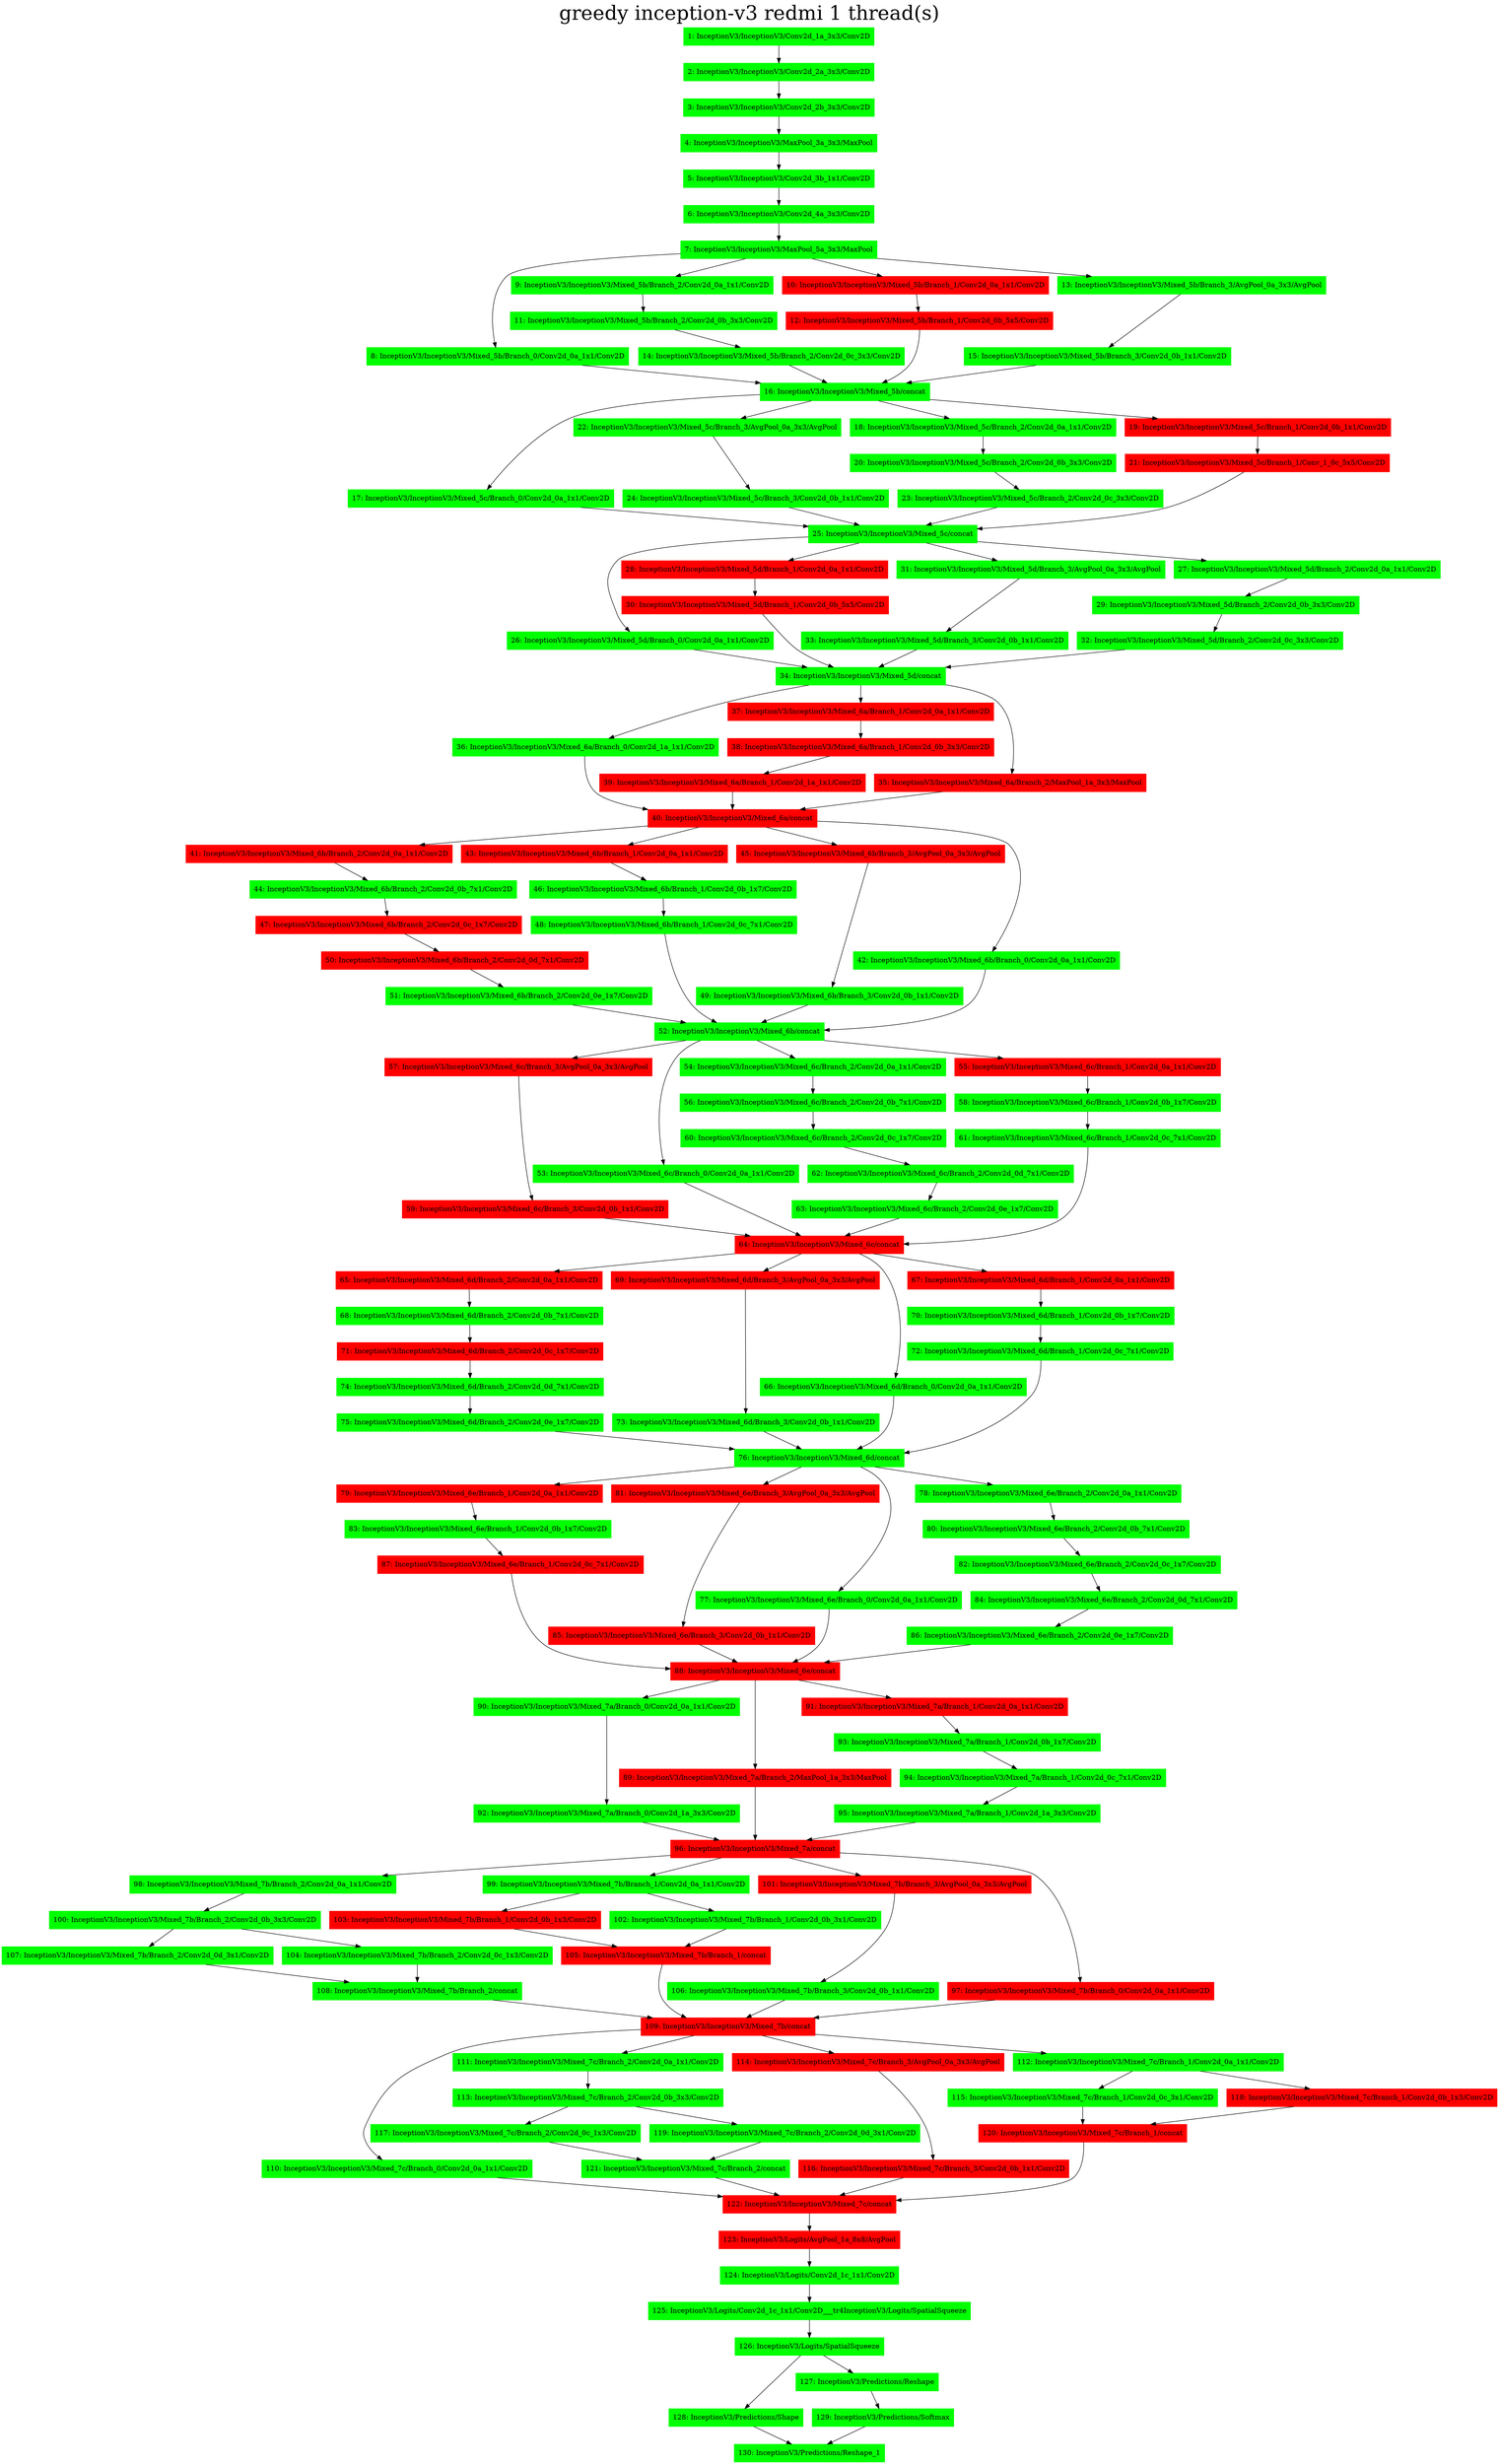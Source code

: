 digraph G {
label     = "greedy inception-v3 redmi 1 thread(s)"
    labelloc  =  t // t: Place the graph's title on top.
    fontsize  = 40 // Make title stand out by giving a large font size
    fontcolor = black"1: InceptionV3/InceptionV3/Conv2d_1a_3x3/Conv2D"->"2: InceptionV3/InceptionV3/Conv2d_2a_3x3/Conv2D";
"1: InceptionV3/InceptionV3/Conv2d_1a_3x3/Conv2D" [shape=box,style=filled,color=green];
"2: InceptionV3/InceptionV3/Conv2d_2a_3x3/Conv2D"->"3: InceptionV3/InceptionV3/Conv2d_2b_3x3/Conv2D";
"2: InceptionV3/InceptionV3/Conv2d_2a_3x3/Conv2D" [shape=box,style=filled,color=green];
"3: InceptionV3/InceptionV3/Conv2d_2b_3x3/Conv2D"->"4: InceptionV3/InceptionV3/MaxPool_3a_3x3/MaxPool";
"3: InceptionV3/InceptionV3/Conv2d_2b_3x3/Conv2D" [shape=box,style=filled,color=green];
"4: InceptionV3/InceptionV3/MaxPool_3a_3x3/MaxPool"->"5: InceptionV3/InceptionV3/Conv2d_3b_1x1/Conv2D";
"4: InceptionV3/InceptionV3/MaxPool_3a_3x3/MaxPool" [shape=box,style=filled,color=green];
"5: InceptionV3/InceptionV3/Conv2d_3b_1x1/Conv2D"->"6: InceptionV3/InceptionV3/Conv2d_4a_3x3/Conv2D";
"5: InceptionV3/InceptionV3/Conv2d_3b_1x1/Conv2D" [shape=box,style=filled,color=green];
"6: InceptionV3/InceptionV3/Conv2d_4a_3x3/Conv2D"->"7: InceptionV3/InceptionV3/MaxPool_5a_3x3/MaxPool";
"6: InceptionV3/InceptionV3/Conv2d_4a_3x3/Conv2D" [shape=box,style=filled,color=green];
"7: InceptionV3/InceptionV3/MaxPool_5a_3x3/MaxPool"->"8: InceptionV3/InceptionV3/Mixed_5b/Branch_0/Conv2d_0a_1x1/Conv2D";
"7: InceptionV3/InceptionV3/MaxPool_5a_3x3/MaxPool"->"9: InceptionV3/InceptionV3/Mixed_5b/Branch_2/Conv2d_0a_1x1/Conv2D";
"7: InceptionV3/InceptionV3/MaxPool_5a_3x3/MaxPool"->"10: InceptionV3/InceptionV3/Mixed_5b/Branch_1/Conv2d_0a_1x1/Conv2D";
"7: InceptionV3/InceptionV3/MaxPool_5a_3x3/MaxPool"->"13: InceptionV3/InceptionV3/Mixed_5b/Branch_3/AvgPool_0a_3x3/AvgPool";
"7: InceptionV3/InceptionV3/MaxPool_5a_3x3/MaxPool" [shape=box,style=filled,color=green];
"13: InceptionV3/InceptionV3/Mixed_5b/Branch_3/AvgPool_0a_3x3/AvgPool"->"15: InceptionV3/InceptionV3/Mixed_5b/Branch_3/Conv2d_0b_1x1/Conv2D";
"13: InceptionV3/InceptionV3/Mixed_5b/Branch_3/AvgPool_0a_3x3/AvgPool" [shape=box,style=filled,color=green];
"9: InceptionV3/InceptionV3/Mixed_5b/Branch_2/Conv2d_0a_1x1/Conv2D"->"11: InceptionV3/InceptionV3/Mixed_5b/Branch_2/Conv2d_0b_3x3/Conv2D";
"9: InceptionV3/InceptionV3/Mixed_5b/Branch_2/Conv2d_0a_1x1/Conv2D" [shape=box,style=filled,color=green];
"10: InceptionV3/InceptionV3/Mixed_5b/Branch_1/Conv2d_0a_1x1/Conv2D"->"12: InceptionV3/InceptionV3/Mixed_5b/Branch_1/Conv2d_0b_5x5/Conv2D";
"10: InceptionV3/InceptionV3/Mixed_5b/Branch_1/Conv2d_0a_1x1/Conv2D" [shape=box,style=filled,color=red];
"8: InceptionV3/InceptionV3/Mixed_5b/Branch_0/Conv2d_0a_1x1/Conv2D"->"16: InceptionV3/InceptionV3/Mixed_5b/concat";
"8: InceptionV3/InceptionV3/Mixed_5b/Branch_0/Conv2d_0a_1x1/Conv2D" [shape=box,style=filled,color=green];
"15: InceptionV3/InceptionV3/Mixed_5b/Branch_3/Conv2d_0b_1x1/Conv2D"->"16: InceptionV3/InceptionV3/Mixed_5b/concat";
"15: InceptionV3/InceptionV3/Mixed_5b/Branch_3/Conv2d_0b_1x1/Conv2D" [shape=box,style=filled,color=green];
"11: InceptionV3/InceptionV3/Mixed_5b/Branch_2/Conv2d_0b_3x3/Conv2D"->"14: InceptionV3/InceptionV3/Mixed_5b/Branch_2/Conv2d_0c_3x3/Conv2D";
"11: InceptionV3/InceptionV3/Mixed_5b/Branch_2/Conv2d_0b_3x3/Conv2D" [shape=box,style=filled,color=green];
"12: InceptionV3/InceptionV3/Mixed_5b/Branch_1/Conv2d_0b_5x5/Conv2D"->"16: InceptionV3/InceptionV3/Mixed_5b/concat";
"12: InceptionV3/InceptionV3/Mixed_5b/Branch_1/Conv2d_0b_5x5/Conv2D" [shape=box,style=filled,color=red];
"14: InceptionV3/InceptionV3/Mixed_5b/Branch_2/Conv2d_0c_3x3/Conv2D"->"16: InceptionV3/InceptionV3/Mixed_5b/concat";
"14: InceptionV3/InceptionV3/Mixed_5b/Branch_2/Conv2d_0c_3x3/Conv2D" [shape=box,style=filled,color=green];
"16: InceptionV3/InceptionV3/Mixed_5b/concat"->"17: InceptionV3/InceptionV3/Mixed_5c/Branch_0/Conv2d_0a_1x1/Conv2D";
"16: InceptionV3/InceptionV3/Mixed_5b/concat"->"22: InceptionV3/InceptionV3/Mixed_5c/Branch_3/AvgPool_0a_3x3/AvgPool";
"16: InceptionV3/InceptionV3/Mixed_5b/concat"->"18: InceptionV3/InceptionV3/Mixed_5c/Branch_2/Conv2d_0a_1x1/Conv2D";
"16: InceptionV3/InceptionV3/Mixed_5b/concat"->"19: InceptionV3/InceptionV3/Mixed_5c/Branch_1/Conv2d_0b_1x1/Conv2D";
"16: InceptionV3/InceptionV3/Mixed_5b/concat" [shape=box,style=filled,color=green];
"22: InceptionV3/InceptionV3/Mixed_5c/Branch_3/AvgPool_0a_3x3/AvgPool"->"24: InceptionV3/InceptionV3/Mixed_5c/Branch_3/Conv2d_0b_1x1/Conv2D";
"22: InceptionV3/InceptionV3/Mixed_5c/Branch_3/AvgPool_0a_3x3/AvgPool" [shape=box,style=filled,color=green];
"18: InceptionV3/InceptionV3/Mixed_5c/Branch_2/Conv2d_0a_1x1/Conv2D"->"20: InceptionV3/InceptionV3/Mixed_5c/Branch_2/Conv2d_0b_3x3/Conv2D";
"18: InceptionV3/InceptionV3/Mixed_5c/Branch_2/Conv2d_0a_1x1/Conv2D" [shape=box,style=filled,color=green];
"19: InceptionV3/InceptionV3/Mixed_5c/Branch_1/Conv2d_0b_1x1/Conv2D"->"21: InceptionV3/InceptionV3/Mixed_5c/Branch_1/Conv_1_0c_5x5/Conv2D";
"19: InceptionV3/InceptionV3/Mixed_5c/Branch_1/Conv2d_0b_1x1/Conv2D" [shape=box,style=filled,color=red];
"17: InceptionV3/InceptionV3/Mixed_5c/Branch_0/Conv2d_0a_1x1/Conv2D"->"25: InceptionV3/InceptionV3/Mixed_5c/concat";
"17: InceptionV3/InceptionV3/Mixed_5c/Branch_0/Conv2d_0a_1x1/Conv2D" [shape=box,style=filled,color=green];
"24: InceptionV3/InceptionV3/Mixed_5c/Branch_3/Conv2d_0b_1x1/Conv2D"->"25: InceptionV3/InceptionV3/Mixed_5c/concat";
"24: InceptionV3/InceptionV3/Mixed_5c/Branch_3/Conv2d_0b_1x1/Conv2D" [shape=box,style=filled,color=green];
"20: InceptionV3/InceptionV3/Mixed_5c/Branch_2/Conv2d_0b_3x3/Conv2D"->"23: InceptionV3/InceptionV3/Mixed_5c/Branch_2/Conv2d_0c_3x3/Conv2D";
"20: InceptionV3/InceptionV3/Mixed_5c/Branch_2/Conv2d_0b_3x3/Conv2D" [shape=box,style=filled,color=green];
"21: InceptionV3/InceptionV3/Mixed_5c/Branch_1/Conv_1_0c_5x5/Conv2D"->"25: InceptionV3/InceptionV3/Mixed_5c/concat";
"21: InceptionV3/InceptionV3/Mixed_5c/Branch_1/Conv_1_0c_5x5/Conv2D" [shape=box,style=filled,color=red];
"23: InceptionV3/InceptionV3/Mixed_5c/Branch_2/Conv2d_0c_3x3/Conv2D"->"25: InceptionV3/InceptionV3/Mixed_5c/concat";
"23: InceptionV3/InceptionV3/Mixed_5c/Branch_2/Conv2d_0c_3x3/Conv2D" [shape=box,style=filled,color=green];
"25: InceptionV3/InceptionV3/Mixed_5c/concat"->"26: InceptionV3/InceptionV3/Mixed_5d/Branch_0/Conv2d_0a_1x1/Conv2D";
"25: InceptionV3/InceptionV3/Mixed_5c/concat"->"28: InceptionV3/InceptionV3/Mixed_5d/Branch_1/Conv2d_0a_1x1/Conv2D";
"25: InceptionV3/InceptionV3/Mixed_5c/concat"->"31: InceptionV3/InceptionV3/Mixed_5d/Branch_3/AvgPool_0a_3x3/AvgPool";
"25: InceptionV3/InceptionV3/Mixed_5c/concat"->"27: InceptionV3/InceptionV3/Mixed_5d/Branch_2/Conv2d_0a_1x1/Conv2D";
"25: InceptionV3/InceptionV3/Mixed_5c/concat" [shape=box,style=filled,color=green];
"31: InceptionV3/InceptionV3/Mixed_5d/Branch_3/AvgPool_0a_3x3/AvgPool"->"33: InceptionV3/InceptionV3/Mixed_5d/Branch_3/Conv2d_0b_1x1/Conv2D";
"31: InceptionV3/InceptionV3/Mixed_5d/Branch_3/AvgPool_0a_3x3/AvgPool" [shape=box,style=filled,color=green];
"27: InceptionV3/InceptionV3/Mixed_5d/Branch_2/Conv2d_0a_1x1/Conv2D"->"29: InceptionV3/InceptionV3/Mixed_5d/Branch_2/Conv2d_0b_3x3/Conv2D";
"27: InceptionV3/InceptionV3/Mixed_5d/Branch_2/Conv2d_0a_1x1/Conv2D" [shape=box,style=filled,color=green];
"28: InceptionV3/InceptionV3/Mixed_5d/Branch_1/Conv2d_0a_1x1/Conv2D"->"30: InceptionV3/InceptionV3/Mixed_5d/Branch_1/Conv2d_0b_5x5/Conv2D";
"28: InceptionV3/InceptionV3/Mixed_5d/Branch_1/Conv2d_0a_1x1/Conv2D" [shape=box,style=filled,color=red];
"26: InceptionV3/InceptionV3/Mixed_5d/Branch_0/Conv2d_0a_1x1/Conv2D"->"34: InceptionV3/InceptionV3/Mixed_5d/concat";
"26: InceptionV3/InceptionV3/Mixed_5d/Branch_0/Conv2d_0a_1x1/Conv2D" [shape=box,style=filled,color=green];
"33: InceptionV3/InceptionV3/Mixed_5d/Branch_3/Conv2d_0b_1x1/Conv2D"->"34: InceptionV3/InceptionV3/Mixed_5d/concat";
"33: InceptionV3/InceptionV3/Mixed_5d/Branch_3/Conv2d_0b_1x1/Conv2D" [shape=box,style=filled,color=green];
"29: InceptionV3/InceptionV3/Mixed_5d/Branch_2/Conv2d_0b_3x3/Conv2D"->"32: InceptionV3/InceptionV3/Mixed_5d/Branch_2/Conv2d_0c_3x3/Conv2D";
"29: InceptionV3/InceptionV3/Mixed_5d/Branch_2/Conv2d_0b_3x3/Conv2D" [shape=box,style=filled,color=green];
"30: InceptionV3/InceptionV3/Mixed_5d/Branch_1/Conv2d_0b_5x5/Conv2D"->"34: InceptionV3/InceptionV3/Mixed_5d/concat";
"30: InceptionV3/InceptionV3/Mixed_5d/Branch_1/Conv2d_0b_5x5/Conv2D" [shape=box,style=filled,color=red];
"32: InceptionV3/InceptionV3/Mixed_5d/Branch_2/Conv2d_0c_3x3/Conv2D"->"34: InceptionV3/InceptionV3/Mixed_5d/concat";
"32: InceptionV3/InceptionV3/Mixed_5d/Branch_2/Conv2d_0c_3x3/Conv2D" [shape=box,style=filled,color=green];
"34: InceptionV3/InceptionV3/Mixed_5d/concat"->"36: InceptionV3/InceptionV3/Mixed_6a/Branch_0/Conv2d_1a_1x1/Conv2D";
"34: InceptionV3/InceptionV3/Mixed_5d/concat"->"37: InceptionV3/InceptionV3/Mixed_6a/Branch_1/Conv2d_0a_1x1/Conv2D";
"34: InceptionV3/InceptionV3/Mixed_5d/concat"->"35: InceptionV3/InceptionV3/Mixed_6a/Branch_2/MaxPool_1a_3x3/MaxPool";
"34: InceptionV3/InceptionV3/Mixed_5d/concat" [shape=box,style=filled,color=green];
"35: InceptionV3/InceptionV3/Mixed_6a/Branch_2/MaxPool_1a_3x3/MaxPool"->"40: InceptionV3/InceptionV3/Mixed_6a/concat";
"35: InceptionV3/InceptionV3/Mixed_6a/Branch_2/MaxPool_1a_3x3/MaxPool" [shape=box,style=filled,color=red];
"37: InceptionV3/InceptionV3/Mixed_6a/Branch_1/Conv2d_0a_1x1/Conv2D"->"38: InceptionV3/InceptionV3/Mixed_6a/Branch_1/Conv2d_0b_3x3/Conv2D";
"37: InceptionV3/InceptionV3/Mixed_6a/Branch_1/Conv2d_0a_1x1/Conv2D" [shape=box,style=filled,color=red];
"36: InceptionV3/InceptionV3/Mixed_6a/Branch_0/Conv2d_1a_1x1/Conv2D"->"40: InceptionV3/InceptionV3/Mixed_6a/concat";
"36: InceptionV3/InceptionV3/Mixed_6a/Branch_0/Conv2d_1a_1x1/Conv2D" [shape=box,style=filled,color=green];
"38: InceptionV3/InceptionV3/Mixed_6a/Branch_1/Conv2d_0b_3x3/Conv2D"->"39: InceptionV3/InceptionV3/Mixed_6a/Branch_1/Conv2d_1a_1x1/Conv2D";
"38: InceptionV3/InceptionV3/Mixed_6a/Branch_1/Conv2d_0b_3x3/Conv2D" [shape=box,style=filled,color=red];
"39: InceptionV3/InceptionV3/Mixed_6a/Branch_1/Conv2d_1a_1x1/Conv2D"->"40: InceptionV3/InceptionV3/Mixed_6a/concat";
"39: InceptionV3/InceptionV3/Mixed_6a/Branch_1/Conv2d_1a_1x1/Conv2D" [shape=box,style=filled,color=red];
"40: InceptionV3/InceptionV3/Mixed_6a/concat"->"41: InceptionV3/InceptionV3/Mixed_6b/Branch_2/Conv2d_0a_1x1/Conv2D";
"40: InceptionV3/InceptionV3/Mixed_6a/concat"->"43: InceptionV3/InceptionV3/Mixed_6b/Branch_1/Conv2d_0a_1x1/Conv2D";
"40: InceptionV3/InceptionV3/Mixed_6a/concat"->"45: InceptionV3/InceptionV3/Mixed_6b/Branch_3/AvgPool_0a_3x3/AvgPool";
"40: InceptionV3/InceptionV3/Mixed_6a/concat"->"42: InceptionV3/InceptionV3/Mixed_6b/Branch_0/Conv2d_0a_1x1/Conv2D";
"40: InceptionV3/InceptionV3/Mixed_6a/concat" [shape=box,style=filled,color=red];
"45: InceptionV3/InceptionV3/Mixed_6b/Branch_3/AvgPool_0a_3x3/AvgPool"->"49: InceptionV3/InceptionV3/Mixed_6b/Branch_3/Conv2d_0b_1x1/Conv2D";
"45: InceptionV3/InceptionV3/Mixed_6b/Branch_3/AvgPool_0a_3x3/AvgPool" [shape=box,style=filled,color=red];
"41: InceptionV3/InceptionV3/Mixed_6b/Branch_2/Conv2d_0a_1x1/Conv2D"->"44: InceptionV3/InceptionV3/Mixed_6b/Branch_2/Conv2d_0b_7x1/Conv2D";
"41: InceptionV3/InceptionV3/Mixed_6b/Branch_2/Conv2d_0a_1x1/Conv2D" [shape=box,style=filled,color=red];
"43: InceptionV3/InceptionV3/Mixed_6b/Branch_1/Conv2d_0a_1x1/Conv2D"->"46: InceptionV3/InceptionV3/Mixed_6b/Branch_1/Conv2d_0b_1x7/Conv2D";
"43: InceptionV3/InceptionV3/Mixed_6b/Branch_1/Conv2d_0a_1x1/Conv2D" [shape=box,style=filled,color=red];
"42: InceptionV3/InceptionV3/Mixed_6b/Branch_0/Conv2d_0a_1x1/Conv2D"->"52: InceptionV3/InceptionV3/Mixed_6b/concat";
"42: InceptionV3/InceptionV3/Mixed_6b/Branch_0/Conv2d_0a_1x1/Conv2D" [shape=box,style=filled,color=green];
"49: InceptionV3/InceptionV3/Mixed_6b/Branch_3/Conv2d_0b_1x1/Conv2D"->"52: InceptionV3/InceptionV3/Mixed_6b/concat";
"49: InceptionV3/InceptionV3/Mixed_6b/Branch_3/Conv2d_0b_1x1/Conv2D" [shape=box,style=filled,color=green];
"44: InceptionV3/InceptionV3/Mixed_6b/Branch_2/Conv2d_0b_7x1/Conv2D"->"47: InceptionV3/InceptionV3/Mixed_6b/Branch_2/Conv2d_0c_1x7/Conv2D";
"44: InceptionV3/InceptionV3/Mixed_6b/Branch_2/Conv2d_0b_7x1/Conv2D" [shape=box,style=filled,color=green];
"46: InceptionV3/InceptionV3/Mixed_6b/Branch_1/Conv2d_0b_1x7/Conv2D"->"48: InceptionV3/InceptionV3/Mixed_6b/Branch_1/Conv2d_0c_7x1/Conv2D";
"46: InceptionV3/InceptionV3/Mixed_6b/Branch_1/Conv2d_0b_1x7/Conv2D" [shape=box,style=filled,color=green];
"47: InceptionV3/InceptionV3/Mixed_6b/Branch_2/Conv2d_0c_1x7/Conv2D"->"50: InceptionV3/InceptionV3/Mixed_6b/Branch_2/Conv2d_0d_7x1/Conv2D";
"47: InceptionV3/InceptionV3/Mixed_6b/Branch_2/Conv2d_0c_1x7/Conv2D" [shape=box,style=filled,color=red];
"48: InceptionV3/InceptionV3/Mixed_6b/Branch_1/Conv2d_0c_7x1/Conv2D"->"52: InceptionV3/InceptionV3/Mixed_6b/concat";
"48: InceptionV3/InceptionV3/Mixed_6b/Branch_1/Conv2d_0c_7x1/Conv2D" [shape=box,style=filled,color=green];
"50: InceptionV3/InceptionV3/Mixed_6b/Branch_2/Conv2d_0d_7x1/Conv2D"->"51: InceptionV3/InceptionV3/Mixed_6b/Branch_2/Conv2d_0e_1x7/Conv2D";
"50: InceptionV3/InceptionV3/Mixed_6b/Branch_2/Conv2d_0d_7x1/Conv2D" [shape=box,style=filled,color=red];
"51: InceptionV3/InceptionV3/Mixed_6b/Branch_2/Conv2d_0e_1x7/Conv2D"->"52: InceptionV3/InceptionV3/Mixed_6b/concat";
"51: InceptionV3/InceptionV3/Mixed_6b/Branch_2/Conv2d_0e_1x7/Conv2D" [shape=box,style=filled,color=green];
"52: InceptionV3/InceptionV3/Mixed_6b/concat"->"57: InceptionV3/InceptionV3/Mixed_6c/Branch_3/AvgPool_0a_3x3/AvgPool";
"52: InceptionV3/InceptionV3/Mixed_6b/concat"->"53: InceptionV3/InceptionV3/Mixed_6c/Branch_0/Conv2d_0a_1x1/Conv2D";
"52: InceptionV3/InceptionV3/Mixed_6b/concat"->"54: InceptionV3/InceptionV3/Mixed_6c/Branch_2/Conv2d_0a_1x1/Conv2D";
"52: InceptionV3/InceptionV3/Mixed_6b/concat"->"55: InceptionV3/InceptionV3/Mixed_6c/Branch_1/Conv2d_0a_1x1/Conv2D";
"52: InceptionV3/InceptionV3/Mixed_6b/concat" [shape=box,style=filled,color=green];
"57: InceptionV3/InceptionV3/Mixed_6c/Branch_3/AvgPool_0a_3x3/AvgPool"->"59: InceptionV3/InceptionV3/Mixed_6c/Branch_3/Conv2d_0b_1x1/Conv2D";
"57: InceptionV3/InceptionV3/Mixed_6c/Branch_3/AvgPool_0a_3x3/AvgPool" [shape=box,style=filled,color=red];
"54: InceptionV3/InceptionV3/Mixed_6c/Branch_2/Conv2d_0a_1x1/Conv2D"->"56: InceptionV3/InceptionV3/Mixed_6c/Branch_2/Conv2d_0b_7x1/Conv2D";
"54: InceptionV3/InceptionV3/Mixed_6c/Branch_2/Conv2d_0a_1x1/Conv2D" [shape=box,style=filled,color=green];
"55: InceptionV3/InceptionV3/Mixed_6c/Branch_1/Conv2d_0a_1x1/Conv2D"->"58: InceptionV3/InceptionV3/Mixed_6c/Branch_1/Conv2d_0b_1x7/Conv2D";
"55: InceptionV3/InceptionV3/Mixed_6c/Branch_1/Conv2d_0a_1x1/Conv2D" [shape=box,style=filled,color=red];
"53: InceptionV3/InceptionV3/Mixed_6c/Branch_0/Conv2d_0a_1x1/Conv2D"->"64: InceptionV3/InceptionV3/Mixed_6c/concat";
"53: InceptionV3/InceptionV3/Mixed_6c/Branch_0/Conv2d_0a_1x1/Conv2D" [shape=box,style=filled,color=green];
"59: InceptionV3/InceptionV3/Mixed_6c/Branch_3/Conv2d_0b_1x1/Conv2D"->"64: InceptionV3/InceptionV3/Mixed_6c/concat";
"59: InceptionV3/InceptionV3/Mixed_6c/Branch_3/Conv2d_0b_1x1/Conv2D" [shape=box,style=filled,color=red];
"56: InceptionV3/InceptionV3/Mixed_6c/Branch_2/Conv2d_0b_7x1/Conv2D"->"60: InceptionV3/InceptionV3/Mixed_6c/Branch_2/Conv2d_0c_1x7/Conv2D";
"56: InceptionV3/InceptionV3/Mixed_6c/Branch_2/Conv2d_0b_7x1/Conv2D" [shape=box,style=filled,color=green];
"58: InceptionV3/InceptionV3/Mixed_6c/Branch_1/Conv2d_0b_1x7/Conv2D"->"61: InceptionV3/InceptionV3/Mixed_6c/Branch_1/Conv2d_0c_7x1/Conv2D";
"58: InceptionV3/InceptionV3/Mixed_6c/Branch_1/Conv2d_0b_1x7/Conv2D" [shape=box,style=filled,color=green];
"60: InceptionV3/InceptionV3/Mixed_6c/Branch_2/Conv2d_0c_1x7/Conv2D"->"62: InceptionV3/InceptionV3/Mixed_6c/Branch_2/Conv2d_0d_7x1/Conv2D";
"60: InceptionV3/InceptionV3/Mixed_6c/Branch_2/Conv2d_0c_1x7/Conv2D" [shape=box,style=filled,color=green];
"61: InceptionV3/InceptionV3/Mixed_6c/Branch_1/Conv2d_0c_7x1/Conv2D"->"64: InceptionV3/InceptionV3/Mixed_6c/concat";
"61: InceptionV3/InceptionV3/Mixed_6c/Branch_1/Conv2d_0c_7x1/Conv2D" [shape=box,style=filled,color=green];
"62: InceptionV3/InceptionV3/Mixed_6c/Branch_2/Conv2d_0d_7x1/Conv2D"->"63: InceptionV3/InceptionV3/Mixed_6c/Branch_2/Conv2d_0e_1x7/Conv2D";
"62: InceptionV3/InceptionV3/Mixed_6c/Branch_2/Conv2d_0d_7x1/Conv2D" [shape=box,style=filled,color=green];
"63: InceptionV3/InceptionV3/Mixed_6c/Branch_2/Conv2d_0e_1x7/Conv2D"->"64: InceptionV3/InceptionV3/Mixed_6c/concat";
"63: InceptionV3/InceptionV3/Mixed_6c/Branch_2/Conv2d_0e_1x7/Conv2D" [shape=box,style=filled,color=green];
"64: InceptionV3/InceptionV3/Mixed_6c/concat"->"65: InceptionV3/InceptionV3/Mixed_6d/Branch_2/Conv2d_0a_1x1/Conv2D";
"64: InceptionV3/InceptionV3/Mixed_6c/concat"->"69: InceptionV3/InceptionV3/Mixed_6d/Branch_3/AvgPool_0a_3x3/AvgPool";
"64: InceptionV3/InceptionV3/Mixed_6c/concat"->"66: InceptionV3/InceptionV3/Mixed_6d/Branch_0/Conv2d_0a_1x1/Conv2D";
"64: InceptionV3/InceptionV3/Mixed_6c/concat"->"67: InceptionV3/InceptionV3/Mixed_6d/Branch_1/Conv2d_0a_1x1/Conv2D";
"64: InceptionV3/InceptionV3/Mixed_6c/concat" [shape=box,style=filled,color=red];
"69: InceptionV3/InceptionV3/Mixed_6d/Branch_3/AvgPool_0a_3x3/AvgPool"->"73: InceptionV3/InceptionV3/Mixed_6d/Branch_3/Conv2d_0b_1x1/Conv2D";
"69: InceptionV3/InceptionV3/Mixed_6d/Branch_3/AvgPool_0a_3x3/AvgPool" [shape=box,style=filled,color=red];
"65: InceptionV3/InceptionV3/Mixed_6d/Branch_2/Conv2d_0a_1x1/Conv2D"->"68: InceptionV3/InceptionV3/Mixed_6d/Branch_2/Conv2d_0b_7x1/Conv2D";
"65: InceptionV3/InceptionV3/Mixed_6d/Branch_2/Conv2d_0a_1x1/Conv2D" [shape=box,style=filled,color=red];
"67: InceptionV3/InceptionV3/Mixed_6d/Branch_1/Conv2d_0a_1x1/Conv2D"->"70: InceptionV3/InceptionV3/Mixed_6d/Branch_1/Conv2d_0b_1x7/Conv2D";
"67: InceptionV3/InceptionV3/Mixed_6d/Branch_1/Conv2d_0a_1x1/Conv2D" [shape=box,style=filled,color=red];
"66: InceptionV3/InceptionV3/Mixed_6d/Branch_0/Conv2d_0a_1x1/Conv2D"->"76: InceptionV3/InceptionV3/Mixed_6d/concat";
"66: InceptionV3/InceptionV3/Mixed_6d/Branch_0/Conv2d_0a_1x1/Conv2D" [shape=box,style=filled,color=green];
"73: InceptionV3/InceptionV3/Mixed_6d/Branch_3/Conv2d_0b_1x1/Conv2D"->"76: InceptionV3/InceptionV3/Mixed_6d/concat";
"73: InceptionV3/InceptionV3/Mixed_6d/Branch_3/Conv2d_0b_1x1/Conv2D" [shape=box,style=filled,color=green];
"68: InceptionV3/InceptionV3/Mixed_6d/Branch_2/Conv2d_0b_7x1/Conv2D"->"71: InceptionV3/InceptionV3/Mixed_6d/Branch_2/Conv2d_0c_1x7/Conv2D";
"68: InceptionV3/InceptionV3/Mixed_6d/Branch_2/Conv2d_0b_7x1/Conv2D" [shape=box,style=filled,color=green];
"70: InceptionV3/InceptionV3/Mixed_6d/Branch_1/Conv2d_0b_1x7/Conv2D"->"72: InceptionV3/InceptionV3/Mixed_6d/Branch_1/Conv2d_0c_7x1/Conv2D";
"70: InceptionV3/InceptionV3/Mixed_6d/Branch_1/Conv2d_0b_1x7/Conv2D" [shape=box,style=filled,color=green];
"71: InceptionV3/InceptionV3/Mixed_6d/Branch_2/Conv2d_0c_1x7/Conv2D"->"74: InceptionV3/InceptionV3/Mixed_6d/Branch_2/Conv2d_0d_7x1/Conv2D";
"71: InceptionV3/InceptionV3/Mixed_6d/Branch_2/Conv2d_0c_1x7/Conv2D" [shape=box,style=filled,color=red];
"72: InceptionV3/InceptionV3/Mixed_6d/Branch_1/Conv2d_0c_7x1/Conv2D"->"76: InceptionV3/InceptionV3/Mixed_6d/concat";
"72: InceptionV3/InceptionV3/Mixed_6d/Branch_1/Conv2d_0c_7x1/Conv2D" [shape=box,style=filled,color=green];
"74: InceptionV3/InceptionV3/Mixed_6d/Branch_2/Conv2d_0d_7x1/Conv2D"->"75: InceptionV3/InceptionV3/Mixed_6d/Branch_2/Conv2d_0e_1x7/Conv2D";
"74: InceptionV3/InceptionV3/Mixed_6d/Branch_2/Conv2d_0d_7x1/Conv2D" [shape=box,style=filled,color=green];
"75: InceptionV3/InceptionV3/Mixed_6d/Branch_2/Conv2d_0e_1x7/Conv2D"->"76: InceptionV3/InceptionV3/Mixed_6d/concat";
"75: InceptionV3/InceptionV3/Mixed_6d/Branch_2/Conv2d_0e_1x7/Conv2D" [shape=box,style=filled,color=green];
"76: InceptionV3/InceptionV3/Mixed_6d/concat"->"79: InceptionV3/InceptionV3/Mixed_6e/Branch_1/Conv2d_0a_1x1/Conv2D";
"76: InceptionV3/InceptionV3/Mixed_6d/concat"->"81: InceptionV3/InceptionV3/Mixed_6e/Branch_3/AvgPool_0a_3x3/AvgPool";
"76: InceptionV3/InceptionV3/Mixed_6d/concat"->"77: InceptionV3/InceptionV3/Mixed_6e/Branch_0/Conv2d_0a_1x1/Conv2D";
"76: InceptionV3/InceptionV3/Mixed_6d/concat"->"78: InceptionV3/InceptionV3/Mixed_6e/Branch_2/Conv2d_0a_1x1/Conv2D";
"76: InceptionV3/InceptionV3/Mixed_6d/concat" [shape=box,style=filled,color=green];
"81: InceptionV3/InceptionV3/Mixed_6e/Branch_3/AvgPool_0a_3x3/AvgPool"->"85: InceptionV3/InceptionV3/Mixed_6e/Branch_3/Conv2d_0b_1x1/Conv2D";
"81: InceptionV3/InceptionV3/Mixed_6e/Branch_3/AvgPool_0a_3x3/AvgPool" [shape=box,style=filled,color=red];
"78: InceptionV3/InceptionV3/Mixed_6e/Branch_2/Conv2d_0a_1x1/Conv2D"->"80: InceptionV3/InceptionV3/Mixed_6e/Branch_2/Conv2d_0b_7x1/Conv2D";
"78: InceptionV3/InceptionV3/Mixed_6e/Branch_2/Conv2d_0a_1x1/Conv2D" [shape=box,style=filled,color=green];
"79: InceptionV3/InceptionV3/Mixed_6e/Branch_1/Conv2d_0a_1x1/Conv2D"->"83: InceptionV3/InceptionV3/Mixed_6e/Branch_1/Conv2d_0b_1x7/Conv2D";
"79: InceptionV3/InceptionV3/Mixed_6e/Branch_1/Conv2d_0a_1x1/Conv2D" [shape=box,style=filled,color=red];
"77: InceptionV3/InceptionV3/Mixed_6e/Branch_0/Conv2d_0a_1x1/Conv2D"->"88: InceptionV3/InceptionV3/Mixed_6e/concat";
"77: InceptionV3/InceptionV3/Mixed_6e/Branch_0/Conv2d_0a_1x1/Conv2D" [shape=box,style=filled,color=green];
"85: InceptionV3/InceptionV3/Mixed_6e/Branch_3/Conv2d_0b_1x1/Conv2D"->"88: InceptionV3/InceptionV3/Mixed_6e/concat";
"85: InceptionV3/InceptionV3/Mixed_6e/Branch_3/Conv2d_0b_1x1/Conv2D" [shape=box,style=filled,color=red];
"80: InceptionV3/InceptionV3/Mixed_6e/Branch_2/Conv2d_0b_7x1/Conv2D"->"82: InceptionV3/InceptionV3/Mixed_6e/Branch_2/Conv2d_0c_1x7/Conv2D";
"80: InceptionV3/InceptionV3/Mixed_6e/Branch_2/Conv2d_0b_7x1/Conv2D" [shape=box,style=filled,color=green];
"83: InceptionV3/InceptionV3/Mixed_6e/Branch_1/Conv2d_0b_1x7/Conv2D"->"87: InceptionV3/InceptionV3/Mixed_6e/Branch_1/Conv2d_0c_7x1/Conv2D";
"83: InceptionV3/InceptionV3/Mixed_6e/Branch_1/Conv2d_0b_1x7/Conv2D" [shape=box,style=filled,color=green];
"82: InceptionV3/InceptionV3/Mixed_6e/Branch_2/Conv2d_0c_1x7/Conv2D"->"84: InceptionV3/InceptionV3/Mixed_6e/Branch_2/Conv2d_0d_7x1/Conv2D";
"82: InceptionV3/InceptionV3/Mixed_6e/Branch_2/Conv2d_0c_1x7/Conv2D" [shape=box,style=filled,color=green];
"87: InceptionV3/InceptionV3/Mixed_6e/Branch_1/Conv2d_0c_7x1/Conv2D"->"88: InceptionV3/InceptionV3/Mixed_6e/concat";
"87: InceptionV3/InceptionV3/Mixed_6e/Branch_1/Conv2d_0c_7x1/Conv2D" [shape=box,style=filled,color=red];
"84: InceptionV3/InceptionV3/Mixed_6e/Branch_2/Conv2d_0d_7x1/Conv2D"->"86: InceptionV3/InceptionV3/Mixed_6e/Branch_2/Conv2d_0e_1x7/Conv2D";
"84: InceptionV3/InceptionV3/Mixed_6e/Branch_2/Conv2d_0d_7x1/Conv2D" [shape=box,style=filled,color=green];
"86: InceptionV3/InceptionV3/Mixed_6e/Branch_2/Conv2d_0e_1x7/Conv2D"->"88: InceptionV3/InceptionV3/Mixed_6e/concat";
"86: InceptionV3/InceptionV3/Mixed_6e/Branch_2/Conv2d_0e_1x7/Conv2D" [shape=box,style=filled,color=green];
"88: InceptionV3/InceptionV3/Mixed_6e/concat"->"90: InceptionV3/InceptionV3/Mixed_7a/Branch_0/Conv2d_0a_1x1/Conv2D";
"88: InceptionV3/InceptionV3/Mixed_6e/concat"->"89: InceptionV3/InceptionV3/Mixed_7a/Branch_2/MaxPool_1a_3x3/MaxPool";
"88: InceptionV3/InceptionV3/Mixed_6e/concat"->"91: InceptionV3/InceptionV3/Mixed_7a/Branch_1/Conv2d_0a_1x1/Conv2D";
"88: InceptionV3/InceptionV3/Mixed_6e/concat" [shape=box,style=filled,color=red];
"89: InceptionV3/InceptionV3/Mixed_7a/Branch_2/MaxPool_1a_3x3/MaxPool"->"96: InceptionV3/InceptionV3/Mixed_7a/concat";
"89: InceptionV3/InceptionV3/Mixed_7a/Branch_2/MaxPool_1a_3x3/MaxPool" [shape=box,style=filled,color=red];
"91: InceptionV3/InceptionV3/Mixed_7a/Branch_1/Conv2d_0a_1x1/Conv2D"->"93: InceptionV3/InceptionV3/Mixed_7a/Branch_1/Conv2d_0b_1x7/Conv2D";
"91: InceptionV3/InceptionV3/Mixed_7a/Branch_1/Conv2d_0a_1x1/Conv2D" [shape=box,style=filled,color=red];
"90: InceptionV3/InceptionV3/Mixed_7a/Branch_0/Conv2d_0a_1x1/Conv2D"->"92: InceptionV3/InceptionV3/Mixed_7a/Branch_0/Conv2d_1a_3x3/Conv2D";
"90: InceptionV3/InceptionV3/Mixed_7a/Branch_0/Conv2d_0a_1x1/Conv2D" [shape=box,style=filled,color=green];
"93: InceptionV3/InceptionV3/Mixed_7a/Branch_1/Conv2d_0b_1x7/Conv2D"->"94: InceptionV3/InceptionV3/Mixed_7a/Branch_1/Conv2d_0c_7x1/Conv2D";
"93: InceptionV3/InceptionV3/Mixed_7a/Branch_1/Conv2d_0b_1x7/Conv2D" [shape=box,style=filled,color=green];
"92: InceptionV3/InceptionV3/Mixed_7a/Branch_0/Conv2d_1a_3x3/Conv2D"->"96: InceptionV3/InceptionV3/Mixed_7a/concat";
"92: InceptionV3/InceptionV3/Mixed_7a/Branch_0/Conv2d_1a_3x3/Conv2D" [shape=box,style=filled,color=green];
"94: InceptionV3/InceptionV3/Mixed_7a/Branch_1/Conv2d_0c_7x1/Conv2D"->"95: InceptionV3/InceptionV3/Mixed_7a/Branch_1/Conv2d_1a_3x3/Conv2D";
"94: InceptionV3/InceptionV3/Mixed_7a/Branch_1/Conv2d_0c_7x1/Conv2D" [shape=box,style=filled,color=green];
"95: InceptionV3/InceptionV3/Mixed_7a/Branch_1/Conv2d_1a_3x3/Conv2D"->"96: InceptionV3/InceptionV3/Mixed_7a/concat";
"95: InceptionV3/InceptionV3/Mixed_7a/Branch_1/Conv2d_1a_3x3/Conv2D" [shape=box,style=filled,color=green];
"96: InceptionV3/InceptionV3/Mixed_7a/concat"->"98: InceptionV3/InceptionV3/Mixed_7b/Branch_2/Conv2d_0a_1x1/Conv2D";
"96: InceptionV3/InceptionV3/Mixed_7a/concat"->"99: InceptionV3/InceptionV3/Mixed_7b/Branch_1/Conv2d_0a_1x1/Conv2D";
"96: InceptionV3/InceptionV3/Mixed_7a/concat"->"101: InceptionV3/InceptionV3/Mixed_7b/Branch_3/AvgPool_0a_3x3/AvgPool";
"96: InceptionV3/InceptionV3/Mixed_7a/concat"->"97: InceptionV3/InceptionV3/Mixed_7b/Branch_0/Conv2d_0a_1x1/Conv2D";
"96: InceptionV3/InceptionV3/Mixed_7a/concat" [shape=box,style=filled,color=red];
"101: InceptionV3/InceptionV3/Mixed_7b/Branch_3/AvgPool_0a_3x3/AvgPool"->"106: InceptionV3/InceptionV3/Mixed_7b/Branch_3/Conv2d_0b_1x1/Conv2D";
"101: InceptionV3/InceptionV3/Mixed_7b/Branch_3/AvgPool_0a_3x3/AvgPool" [shape=box,style=filled,color=red];
"98: InceptionV3/InceptionV3/Mixed_7b/Branch_2/Conv2d_0a_1x1/Conv2D"->"100: InceptionV3/InceptionV3/Mixed_7b/Branch_2/Conv2d_0b_3x3/Conv2D";
"98: InceptionV3/InceptionV3/Mixed_7b/Branch_2/Conv2d_0a_1x1/Conv2D" [shape=box,style=filled,color=green];
"99: InceptionV3/InceptionV3/Mixed_7b/Branch_1/Conv2d_0a_1x1/Conv2D"->"103: InceptionV3/InceptionV3/Mixed_7b/Branch_1/Conv2d_0b_1x3/Conv2D";
"99: InceptionV3/InceptionV3/Mixed_7b/Branch_1/Conv2d_0a_1x1/Conv2D"->"102: InceptionV3/InceptionV3/Mixed_7b/Branch_1/Conv2d_0b_3x1/Conv2D";
"99: InceptionV3/InceptionV3/Mixed_7b/Branch_1/Conv2d_0a_1x1/Conv2D" [shape=box,style=filled,color=green];
"97: InceptionV3/InceptionV3/Mixed_7b/Branch_0/Conv2d_0a_1x1/Conv2D"->"109: InceptionV3/InceptionV3/Mixed_7b/concat";
"97: InceptionV3/InceptionV3/Mixed_7b/Branch_0/Conv2d_0a_1x1/Conv2D" [shape=box,style=filled,color=red];
"106: InceptionV3/InceptionV3/Mixed_7b/Branch_3/Conv2d_0b_1x1/Conv2D"->"109: InceptionV3/InceptionV3/Mixed_7b/concat";
"106: InceptionV3/InceptionV3/Mixed_7b/Branch_3/Conv2d_0b_1x1/Conv2D" [shape=box,style=filled,color=green];
"100: InceptionV3/InceptionV3/Mixed_7b/Branch_2/Conv2d_0b_3x3/Conv2D"->"107: InceptionV3/InceptionV3/Mixed_7b/Branch_2/Conv2d_0d_3x1/Conv2D";
"100: InceptionV3/InceptionV3/Mixed_7b/Branch_2/Conv2d_0b_3x3/Conv2D"->"104: InceptionV3/InceptionV3/Mixed_7b/Branch_2/Conv2d_0c_1x3/Conv2D";
"100: InceptionV3/InceptionV3/Mixed_7b/Branch_2/Conv2d_0b_3x3/Conv2D" [shape=box,style=filled,color=green];
"102: InceptionV3/InceptionV3/Mixed_7b/Branch_1/Conv2d_0b_3x1/Conv2D"->"105: InceptionV3/InceptionV3/Mixed_7b/Branch_1/concat";
"102: InceptionV3/InceptionV3/Mixed_7b/Branch_1/Conv2d_0b_3x1/Conv2D" [shape=box,style=filled,color=green];
"103: InceptionV3/InceptionV3/Mixed_7b/Branch_1/Conv2d_0b_1x3/Conv2D"->"105: InceptionV3/InceptionV3/Mixed_7b/Branch_1/concat";
"103: InceptionV3/InceptionV3/Mixed_7b/Branch_1/Conv2d_0b_1x3/Conv2D" [shape=box,style=filled,color=red];
"107: InceptionV3/InceptionV3/Mixed_7b/Branch_2/Conv2d_0d_3x1/Conv2D"->"108: InceptionV3/InceptionV3/Mixed_7b/Branch_2/concat";
"107: InceptionV3/InceptionV3/Mixed_7b/Branch_2/Conv2d_0d_3x1/Conv2D" [shape=box,style=filled,color=green];
"104: InceptionV3/InceptionV3/Mixed_7b/Branch_2/Conv2d_0c_1x3/Conv2D"->"108: InceptionV3/InceptionV3/Mixed_7b/Branch_2/concat";
"104: InceptionV3/InceptionV3/Mixed_7b/Branch_2/Conv2d_0c_1x3/Conv2D" [shape=box,style=filled,color=green];
"105: InceptionV3/InceptionV3/Mixed_7b/Branch_1/concat"->"109: InceptionV3/InceptionV3/Mixed_7b/concat";
"105: InceptionV3/InceptionV3/Mixed_7b/Branch_1/concat" [shape=box,style=filled,color=red];
"108: InceptionV3/InceptionV3/Mixed_7b/Branch_2/concat"->"109: InceptionV3/InceptionV3/Mixed_7b/concat";
"108: InceptionV3/InceptionV3/Mixed_7b/Branch_2/concat" [shape=box,style=filled,color=green];
"109: InceptionV3/InceptionV3/Mixed_7b/concat"->"110: InceptionV3/InceptionV3/Mixed_7c/Branch_0/Conv2d_0a_1x1/Conv2D";
"109: InceptionV3/InceptionV3/Mixed_7b/concat"->"111: InceptionV3/InceptionV3/Mixed_7c/Branch_2/Conv2d_0a_1x1/Conv2D";
"109: InceptionV3/InceptionV3/Mixed_7b/concat"->"114: InceptionV3/InceptionV3/Mixed_7c/Branch_3/AvgPool_0a_3x3/AvgPool";
"109: InceptionV3/InceptionV3/Mixed_7b/concat"->"112: InceptionV3/InceptionV3/Mixed_7c/Branch_1/Conv2d_0a_1x1/Conv2D";
"109: InceptionV3/InceptionV3/Mixed_7b/concat" [shape=box,style=filled,color=red];
"114: InceptionV3/InceptionV3/Mixed_7c/Branch_3/AvgPool_0a_3x3/AvgPool"->"116: InceptionV3/InceptionV3/Mixed_7c/Branch_3/Conv2d_0b_1x1/Conv2D";
"114: InceptionV3/InceptionV3/Mixed_7c/Branch_3/AvgPool_0a_3x3/AvgPool" [shape=box,style=filled,color=red];
"111: InceptionV3/InceptionV3/Mixed_7c/Branch_2/Conv2d_0a_1x1/Conv2D"->"113: InceptionV3/InceptionV3/Mixed_7c/Branch_2/Conv2d_0b_3x3/Conv2D";
"111: InceptionV3/InceptionV3/Mixed_7c/Branch_2/Conv2d_0a_1x1/Conv2D" [shape=box,style=filled,color=green];
"112: InceptionV3/InceptionV3/Mixed_7c/Branch_1/Conv2d_0a_1x1/Conv2D"->"115: InceptionV3/InceptionV3/Mixed_7c/Branch_1/Conv2d_0c_3x1/Conv2D";
"112: InceptionV3/InceptionV3/Mixed_7c/Branch_1/Conv2d_0a_1x1/Conv2D"->"118: InceptionV3/InceptionV3/Mixed_7c/Branch_1/Conv2d_0b_1x3/Conv2D";
"112: InceptionV3/InceptionV3/Mixed_7c/Branch_1/Conv2d_0a_1x1/Conv2D" [shape=box,style=filled,color=green];
"110: InceptionV3/InceptionV3/Mixed_7c/Branch_0/Conv2d_0a_1x1/Conv2D"->"122: InceptionV3/InceptionV3/Mixed_7c/concat";
"110: InceptionV3/InceptionV3/Mixed_7c/Branch_0/Conv2d_0a_1x1/Conv2D" [shape=box,style=filled,color=green];
"116: InceptionV3/InceptionV3/Mixed_7c/Branch_3/Conv2d_0b_1x1/Conv2D"->"122: InceptionV3/InceptionV3/Mixed_7c/concat";
"116: InceptionV3/InceptionV3/Mixed_7c/Branch_3/Conv2d_0b_1x1/Conv2D" [shape=box,style=filled,color=red];
"113: InceptionV3/InceptionV3/Mixed_7c/Branch_2/Conv2d_0b_3x3/Conv2D"->"117: InceptionV3/InceptionV3/Mixed_7c/Branch_2/Conv2d_0c_1x3/Conv2D";
"113: InceptionV3/InceptionV3/Mixed_7c/Branch_2/Conv2d_0b_3x3/Conv2D"->"119: InceptionV3/InceptionV3/Mixed_7c/Branch_2/Conv2d_0d_3x1/Conv2D";
"113: InceptionV3/InceptionV3/Mixed_7c/Branch_2/Conv2d_0b_3x3/Conv2D" [shape=box,style=filled,color=green];
"115: InceptionV3/InceptionV3/Mixed_7c/Branch_1/Conv2d_0c_3x1/Conv2D"->"120: InceptionV3/InceptionV3/Mixed_7c/Branch_1/concat";
"115: InceptionV3/InceptionV3/Mixed_7c/Branch_1/Conv2d_0c_3x1/Conv2D" [shape=box,style=filled,color=green];
"118: InceptionV3/InceptionV3/Mixed_7c/Branch_1/Conv2d_0b_1x3/Conv2D"->"120: InceptionV3/InceptionV3/Mixed_7c/Branch_1/concat";
"118: InceptionV3/InceptionV3/Mixed_7c/Branch_1/Conv2d_0b_1x3/Conv2D" [shape=box,style=filled,color=red];
"119: InceptionV3/InceptionV3/Mixed_7c/Branch_2/Conv2d_0d_3x1/Conv2D"->"121: InceptionV3/InceptionV3/Mixed_7c/Branch_2/concat";
"119: InceptionV3/InceptionV3/Mixed_7c/Branch_2/Conv2d_0d_3x1/Conv2D" [shape=box,style=filled,color=green];
"117: InceptionV3/InceptionV3/Mixed_7c/Branch_2/Conv2d_0c_1x3/Conv2D"->"121: InceptionV3/InceptionV3/Mixed_7c/Branch_2/concat";
"117: InceptionV3/InceptionV3/Mixed_7c/Branch_2/Conv2d_0c_1x3/Conv2D" [shape=box,style=filled,color=green];
"120: InceptionV3/InceptionV3/Mixed_7c/Branch_1/concat"->"122: InceptionV3/InceptionV3/Mixed_7c/concat";
"120: InceptionV3/InceptionV3/Mixed_7c/Branch_1/concat" [shape=box,style=filled,color=red];
"121: InceptionV3/InceptionV3/Mixed_7c/Branch_2/concat"->"122: InceptionV3/InceptionV3/Mixed_7c/concat";
"121: InceptionV3/InceptionV3/Mixed_7c/Branch_2/concat" [shape=box,style=filled,color=green];
"122: InceptionV3/InceptionV3/Mixed_7c/concat"->"123: InceptionV3/Logits/AvgPool_1a_8x8/AvgPool";
"122: InceptionV3/InceptionV3/Mixed_7c/concat" [shape=box,style=filled,color=red];
"123: InceptionV3/Logits/AvgPool_1a_8x8/AvgPool"->"124: InceptionV3/Logits/Conv2d_1c_1x1/Conv2D";
"123: InceptionV3/Logits/AvgPool_1a_8x8/AvgPool" [shape=box,style=filled,color=red];
"124: InceptionV3/Logits/Conv2d_1c_1x1/Conv2D"->"125: InceptionV3/Logits/Conv2d_1c_1x1/Conv2D___tr4InceptionV3/Logits/SpatialSqueeze";
"124: InceptionV3/Logits/Conv2d_1c_1x1/Conv2D" [shape=box,style=filled,color=green];
"125: InceptionV3/Logits/Conv2d_1c_1x1/Conv2D___tr4InceptionV3/Logits/SpatialSqueeze"->"126: InceptionV3/Logits/SpatialSqueeze";
"125: InceptionV3/Logits/Conv2d_1c_1x1/Conv2D___tr4InceptionV3/Logits/SpatialSqueeze" [shape=box,style=filled,color=green];
"126: InceptionV3/Logits/SpatialSqueeze"->"128: InceptionV3/Predictions/Shape";
"126: InceptionV3/Logits/SpatialSqueeze"->"127: InceptionV3/Predictions/Reshape";
"126: InceptionV3/Logits/SpatialSqueeze" [shape=box,style=filled,color=green];
"128: InceptionV3/Predictions/Shape"->"130: InceptionV3/Predictions/Reshape_1";
"128: InceptionV3/Predictions/Shape" [shape=box,style=filled,color=green];
"127: InceptionV3/Predictions/Reshape"->"129: InceptionV3/Predictions/Softmax";
"127: InceptionV3/Predictions/Reshape" [shape=box,style=filled,color=green];
"129: InceptionV3/Predictions/Softmax"->"130: InceptionV3/Predictions/Reshape_1";
"129: InceptionV3/Predictions/Softmax" [shape=box,style=filled,color=green];
"130: InceptionV3/Predictions/Reshape_1" [shape=box,style=filled,color=green];
}